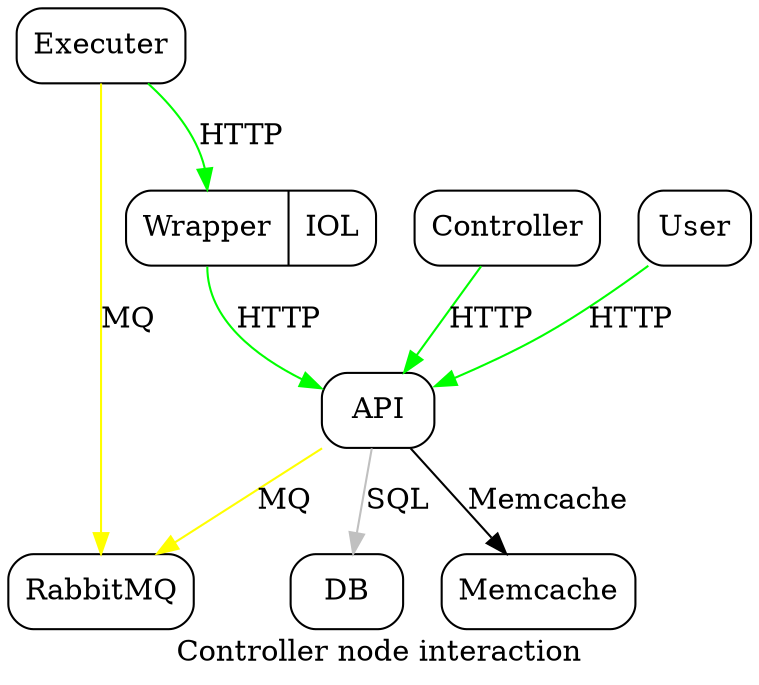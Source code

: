 digraph {
	label = "Controller node interaction";
	API [shape="box", style=rounded];
	DB [shape="box", style=rounded];
	RabbitMQ [shape="box", style=rounded];
	Executer [shape="box", style=rounded];
	Memcache [shape="box", style=rounded];
	Controller [shape="box", style=rounded];
	struct1 [
		label = "<wrapper1> Wrapper | <iol1> IOL",
		shape = record,
		style = rounded
	];
  User [shape="box", style=rounded];

	User -> API [label="HTTP", color="green"];
	API -> DB [label="SQL", color="grey"];
	API -> RabbitMQ [label="MQ", color="yellow"];
	API -> Memcache [label="Memcache", color="black"];
	Controller -> API [label="HTTP", color="green"];
	Executer -> RabbitMQ [label="MQ", color="yellow"];
	Executer -> struct1:wrapper1 [label="HTTP", color="green"];
	struct1:wrapper1 -> API [label="HTTP", color="green"];
}
